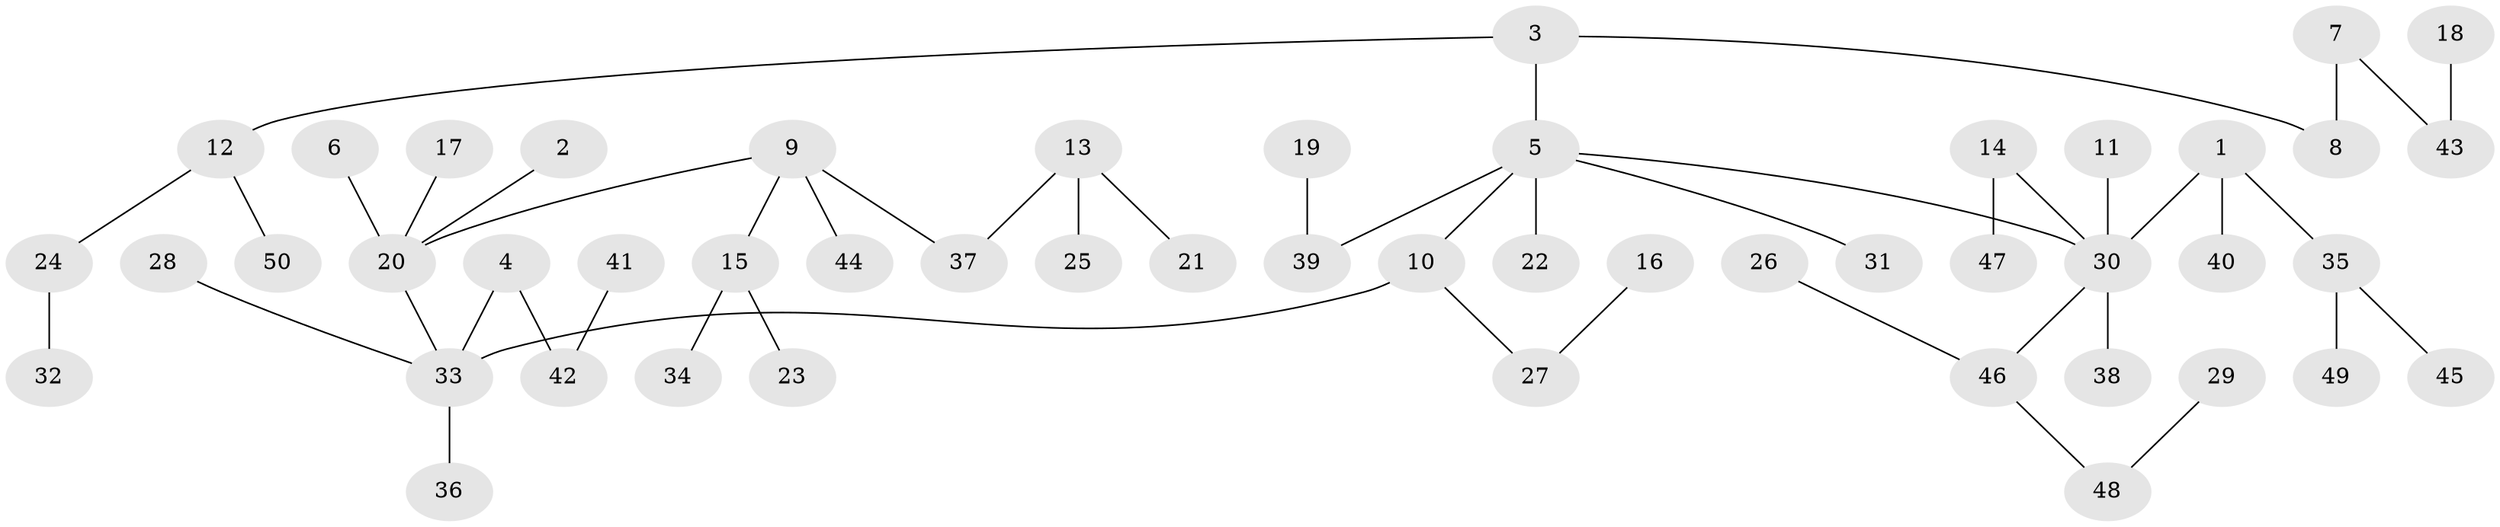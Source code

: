 // original degree distribution, {4: 0.0707070707070707, 5: 0.010101010101010102, 8: 0.010101010101010102, 7: 0.010101010101010102, 6: 0.010101010101010102, 3: 0.1414141414141414, 1: 0.48484848484848486, 2: 0.26262626262626265}
// Generated by graph-tools (version 1.1) at 2025/02/03/09/25 03:02:21]
// undirected, 50 vertices, 49 edges
graph export_dot {
graph [start="1"]
  node [color=gray90,style=filled];
  1;
  2;
  3;
  4;
  5;
  6;
  7;
  8;
  9;
  10;
  11;
  12;
  13;
  14;
  15;
  16;
  17;
  18;
  19;
  20;
  21;
  22;
  23;
  24;
  25;
  26;
  27;
  28;
  29;
  30;
  31;
  32;
  33;
  34;
  35;
  36;
  37;
  38;
  39;
  40;
  41;
  42;
  43;
  44;
  45;
  46;
  47;
  48;
  49;
  50;
  1 -- 30 [weight=1.0];
  1 -- 35 [weight=1.0];
  1 -- 40 [weight=1.0];
  2 -- 20 [weight=1.0];
  3 -- 5 [weight=1.0];
  3 -- 8 [weight=1.0];
  3 -- 12 [weight=1.0];
  4 -- 33 [weight=1.0];
  4 -- 42 [weight=1.0];
  5 -- 10 [weight=1.0];
  5 -- 22 [weight=1.0];
  5 -- 30 [weight=1.0];
  5 -- 31 [weight=1.0];
  5 -- 39 [weight=1.0];
  6 -- 20 [weight=1.0];
  7 -- 8 [weight=1.0];
  7 -- 43 [weight=1.0];
  9 -- 15 [weight=1.0];
  9 -- 20 [weight=1.0];
  9 -- 37 [weight=1.0];
  9 -- 44 [weight=1.0];
  10 -- 27 [weight=1.0];
  10 -- 33 [weight=1.0];
  11 -- 30 [weight=1.0];
  12 -- 24 [weight=1.0];
  12 -- 50 [weight=1.0];
  13 -- 21 [weight=1.0];
  13 -- 25 [weight=1.0];
  13 -- 37 [weight=1.0];
  14 -- 30 [weight=1.0];
  14 -- 47 [weight=1.0];
  15 -- 23 [weight=1.0];
  15 -- 34 [weight=1.0];
  16 -- 27 [weight=1.0];
  17 -- 20 [weight=1.0];
  18 -- 43 [weight=1.0];
  19 -- 39 [weight=1.0];
  20 -- 33 [weight=1.0];
  24 -- 32 [weight=1.0];
  26 -- 46 [weight=1.0];
  28 -- 33 [weight=1.0];
  29 -- 48 [weight=1.0];
  30 -- 38 [weight=1.0];
  30 -- 46 [weight=1.0];
  33 -- 36 [weight=1.0];
  35 -- 45 [weight=1.0];
  35 -- 49 [weight=1.0];
  41 -- 42 [weight=1.0];
  46 -- 48 [weight=1.0];
}
